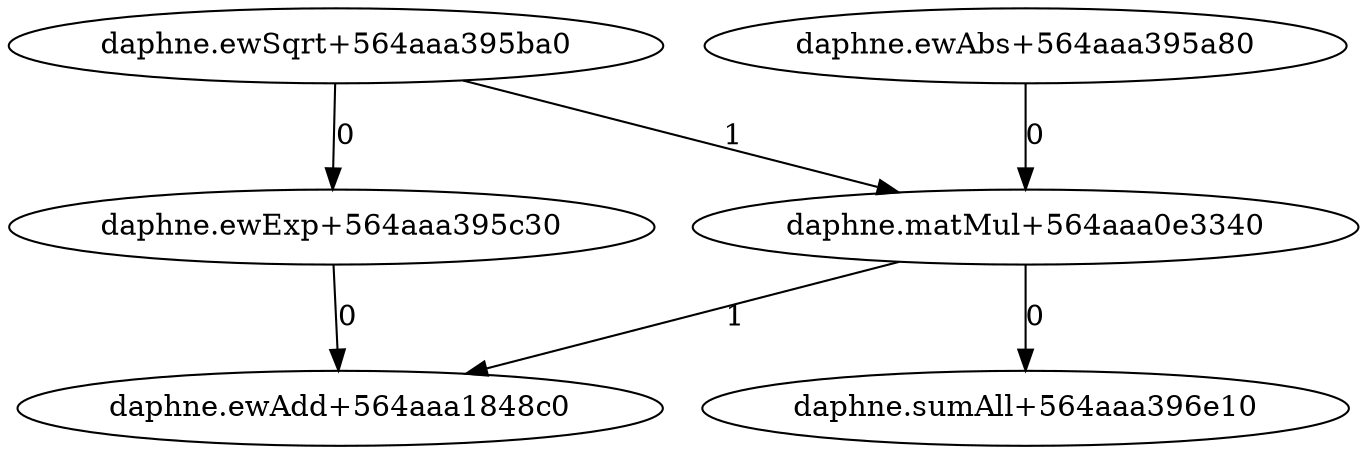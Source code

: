 digraph G {
"daphne.matMul+564aaa0e3340" -> "daphne.sumAll+564aaa396e10" [label="0"];
"daphne.ewAbs+564aaa395a80" -> "daphne.matMul+564aaa0e3340" [label="0"];
"daphne.ewSqrt+564aaa395ba0" -> "daphne.matMul+564aaa0e3340" [label="1"];
"daphne.ewExp+564aaa395c30" -> "daphne.ewAdd+564aaa1848c0" [label="0"];
"daphne.matMul+564aaa0e3340" -> "daphne.ewAdd+564aaa1848c0" [label="1"];
"daphne.ewSqrt+564aaa395ba0" -> "daphne.ewExp+564aaa395c30" [label="0"];
}